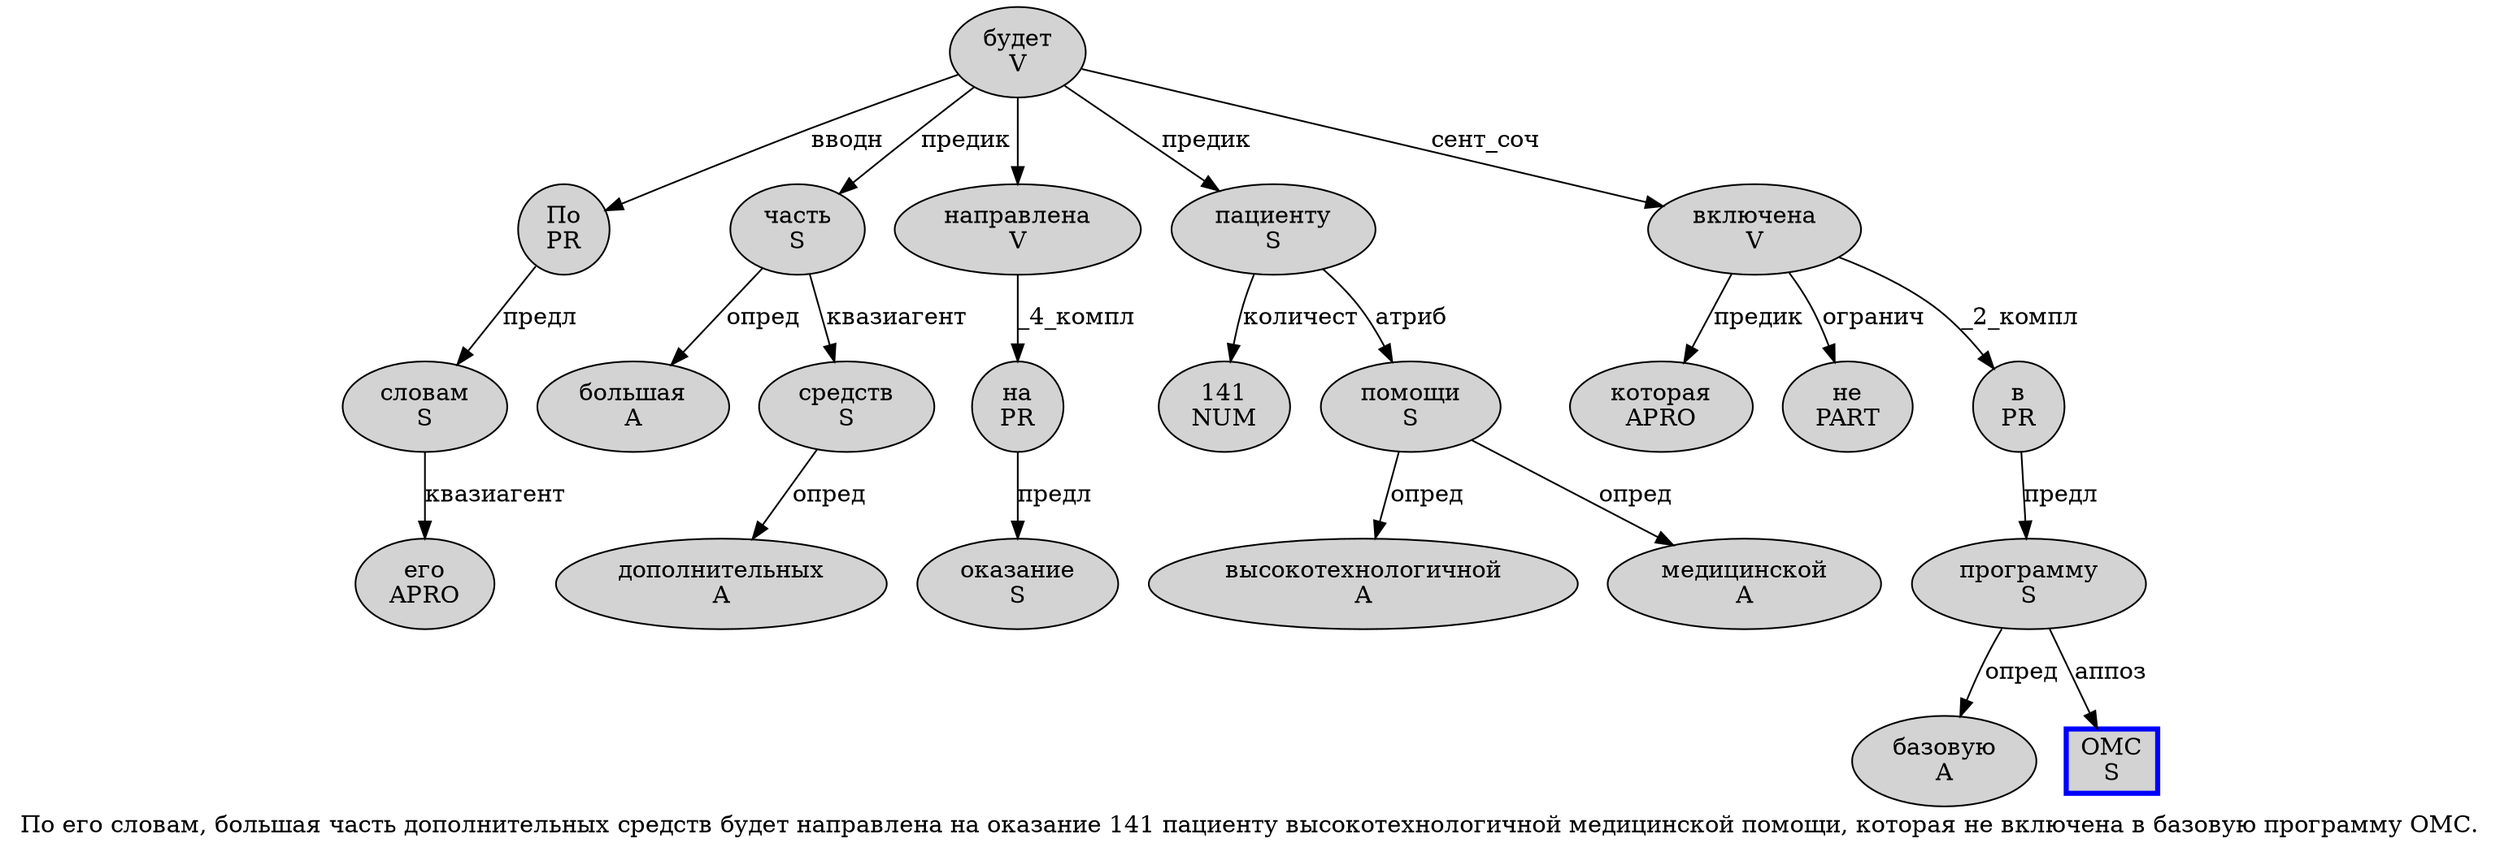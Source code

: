 digraph SENTENCE_995 {
	graph [label="По его словам, большая часть дополнительных средств будет направлена на оказание 141 пациенту высокотехнологичной медицинской помощи, которая не включена в базовую программу ОМС."]
	node [style=filled]
		0 [label="По
PR" color="" fillcolor=lightgray penwidth=1 shape=ellipse]
		1 [label="его
APRO" color="" fillcolor=lightgray penwidth=1 shape=ellipse]
		2 [label="словам
S" color="" fillcolor=lightgray penwidth=1 shape=ellipse]
		4 [label="большая
A" color="" fillcolor=lightgray penwidth=1 shape=ellipse]
		5 [label="часть
S" color="" fillcolor=lightgray penwidth=1 shape=ellipse]
		6 [label="дополнительных
A" color="" fillcolor=lightgray penwidth=1 shape=ellipse]
		7 [label="средств
S" color="" fillcolor=lightgray penwidth=1 shape=ellipse]
		8 [label="будет
V" color="" fillcolor=lightgray penwidth=1 shape=ellipse]
		9 [label="направлена
V" color="" fillcolor=lightgray penwidth=1 shape=ellipse]
		10 [label="на
PR" color="" fillcolor=lightgray penwidth=1 shape=ellipse]
		11 [label="оказание
S" color="" fillcolor=lightgray penwidth=1 shape=ellipse]
		12 [label="141
NUM" color="" fillcolor=lightgray penwidth=1 shape=ellipse]
		13 [label="пациенту
S" color="" fillcolor=lightgray penwidth=1 shape=ellipse]
		14 [label="высокотехнологичной
A" color="" fillcolor=lightgray penwidth=1 shape=ellipse]
		15 [label="медицинской
A" color="" fillcolor=lightgray penwidth=1 shape=ellipse]
		16 [label="помощи
S" color="" fillcolor=lightgray penwidth=1 shape=ellipse]
		18 [label="которая
APRO" color="" fillcolor=lightgray penwidth=1 shape=ellipse]
		19 [label="не
PART" color="" fillcolor=lightgray penwidth=1 shape=ellipse]
		20 [label="включена
V" color="" fillcolor=lightgray penwidth=1 shape=ellipse]
		21 [label="в
PR" color="" fillcolor=lightgray penwidth=1 shape=ellipse]
		22 [label="базовую
A" color="" fillcolor=lightgray penwidth=1 shape=ellipse]
		23 [label="программу
S" color="" fillcolor=lightgray penwidth=1 shape=ellipse]
		24 [label="ОМС
S" color=blue fillcolor=lightgray penwidth=3 shape=box]
			8 -> 0 [label="вводн"]
			8 -> 5 [label="предик"]
			8 -> 9
			8 -> 13 [label="предик"]
			8 -> 20 [label="сент_соч"]
			7 -> 6 [label="опред"]
			0 -> 2 [label="предл"]
			10 -> 11 [label="предл"]
			5 -> 4 [label="опред"]
			5 -> 7 [label="квазиагент"]
			23 -> 22 [label="опред"]
			23 -> 24 [label="аппоз"]
			21 -> 23 [label="предл"]
			9 -> 10 [label="_4_компл"]
			2 -> 1 [label="квазиагент"]
			13 -> 12 [label="количест"]
			13 -> 16 [label="атриб"]
			16 -> 14 [label="опред"]
			16 -> 15 [label="опред"]
			20 -> 18 [label="предик"]
			20 -> 19 [label="огранич"]
			20 -> 21 [label="_2_компл"]
}